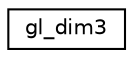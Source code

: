 digraph "Graphical Class Hierarchy"
{
  edge [fontname="Helvetica",fontsize="10",labelfontname="Helvetica",labelfontsize="10"];
  node [fontname="Helvetica",fontsize="10",shape=record];
  rankdir="LR";
  Node1 [label="gl_dim3",height=0.2,width=0.4,color="black", fillcolor="white", style="filled",URL="$structgl__dim3.html"];
}
